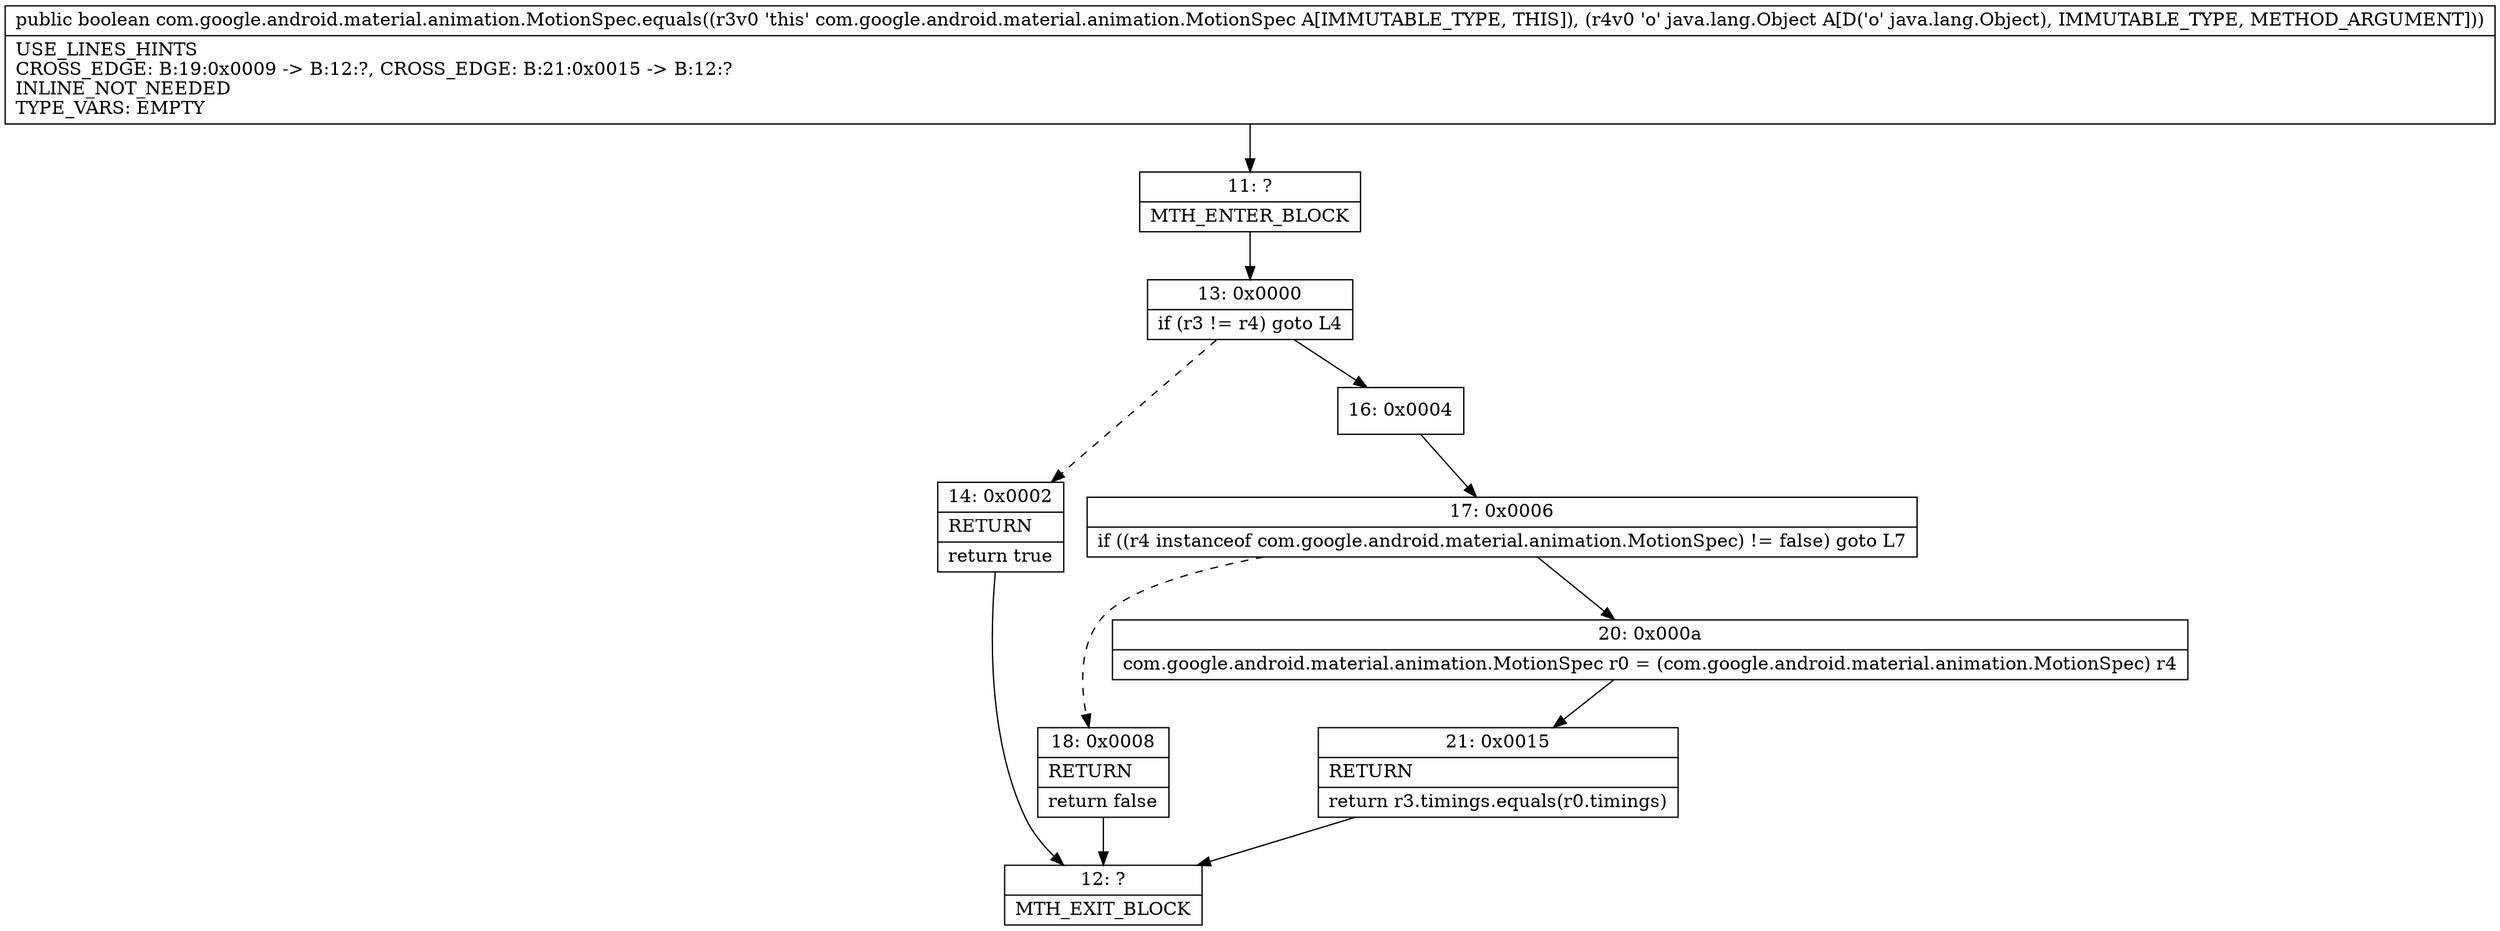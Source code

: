 digraph "CFG forcom.google.android.material.animation.MotionSpec.equals(Ljava\/lang\/Object;)Z" {
Node_11 [shape=record,label="{11\:\ ?|MTH_ENTER_BLOCK\l}"];
Node_13 [shape=record,label="{13\:\ 0x0000|if (r3 != r4) goto L4\l}"];
Node_14 [shape=record,label="{14\:\ 0x0002|RETURN\l|return true\l}"];
Node_12 [shape=record,label="{12\:\ ?|MTH_EXIT_BLOCK\l}"];
Node_16 [shape=record,label="{16\:\ 0x0004}"];
Node_17 [shape=record,label="{17\:\ 0x0006|if ((r4 instanceof com.google.android.material.animation.MotionSpec) != false) goto L7\l}"];
Node_18 [shape=record,label="{18\:\ 0x0008|RETURN\l|return false\l}"];
Node_20 [shape=record,label="{20\:\ 0x000a|com.google.android.material.animation.MotionSpec r0 = (com.google.android.material.animation.MotionSpec) r4\l}"];
Node_21 [shape=record,label="{21\:\ 0x0015|RETURN\l|return r3.timings.equals(r0.timings)\l}"];
MethodNode[shape=record,label="{public boolean com.google.android.material.animation.MotionSpec.equals((r3v0 'this' com.google.android.material.animation.MotionSpec A[IMMUTABLE_TYPE, THIS]), (r4v0 'o' java.lang.Object A[D('o' java.lang.Object), IMMUTABLE_TYPE, METHOD_ARGUMENT]))  | USE_LINES_HINTS\lCROSS_EDGE: B:19:0x0009 \-\> B:12:?, CROSS_EDGE: B:21:0x0015 \-\> B:12:?\lINLINE_NOT_NEEDED\lTYPE_VARS: EMPTY\l}"];
MethodNode -> Node_11;Node_11 -> Node_13;
Node_13 -> Node_14[style=dashed];
Node_13 -> Node_16;
Node_14 -> Node_12;
Node_16 -> Node_17;
Node_17 -> Node_18[style=dashed];
Node_17 -> Node_20;
Node_18 -> Node_12;
Node_20 -> Node_21;
Node_21 -> Node_12;
}

